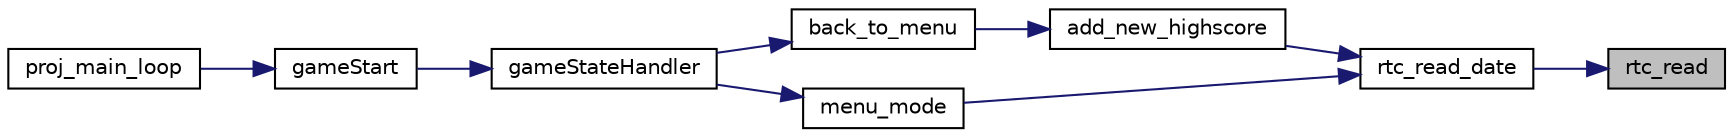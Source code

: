 digraph "rtc_read"
{
 // LATEX_PDF_SIZE
  edge [fontname="Helvetica",fontsize="10",labelfontname="Helvetica",labelfontsize="10"];
  node [fontname="Helvetica",fontsize="10",shape=record];
  rankdir="RL";
  Node1 [label="rtc_read",height=0.2,width=0.4,color="black", fillcolor="grey75", style="filled", fontcolor="black",tooltip="Reads from RTC_DATA_REG what is in port."];
  Node1 -> Node2 [dir="back",color="midnightblue",fontsize="10",style="solid",fontname="Helvetica"];
  Node2 [label="rtc_read_date",height=0.2,width=0.4,color="black", fillcolor="white", style="filled",URL="$rtc_8h.html#ae2d4030307cef7e5e87606f7e09be07b",tooltip="Subscribes interrupts to the RTC."];
  Node2 -> Node3 [dir="back",color="midnightblue",fontsize="10",style="solid",fontname="Helvetica"];
  Node3 [label="add_new_highscore",height=0.2,width=0.4,color="black", fillcolor="white", style="filled",URL="$highscores_8h.html#a036d2ad88dfbaa6c51569daff10640ca",tooltip="Add new highscore to highscores."];
  Node3 -> Node4 [dir="back",color="midnightblue",fontsize="10",style="solid",fontname="Helvetica"];
  Node4 [label="back_to_menu",height=0.2,width=0.4,color="black", fillcolor="white", style="filled",URL="$game_8h.html#ae7ed124302f000fe36828382c93950aa",tooltip="Go to main menu if button is pressed and save score if in Save Score mode."];
  Node4 -> Node5 [dir="back",color="midnightblue",fontsize="10",style="solid",fontname="Helvetica"];
  Node5 [label="gameStateHandler",height=0.2,width=0.4,color="black", fillcolor="white", style="filled",URL="$game_8h.html#a8df558a332b33b1b0be4f15a02438531",tooltip="Load letters,sentences and xpm's, set graphics mode and start game."];
  Node5 -> Node6 [dir="back",color="midnightblue",fontsize="10",style="solid",fontname="Helvetica"];
  Node6 [label="gameStart",height=0.2,width=0.4,color="black", fillcolor="white", style="filled",URL="$game_8h.html#aaaff4e132cd3b41673859b2b4ea1159f",tooltip="Load letters,sentences and xpm's, set graphics mode and start game."];
  Node6 -> Node7 [dir="back",color="midnightblue",fontsize="10",style="solid",fontname="Helvetica"];
  Node7 [label="proj_main_loop",height=0.2,width=0.4,color="black", fillcolor="white", style="filled",URL="$proj_8c.html#a2a16f651eccbd248e1ad3b3b924b143b",tooltip=" "];
  Node2 -> Node8 [dir="back",color="midnightblue",fontsize="10",style="solid",fontname="Helvetica"];
  Node8 [label="menu_mode",height=0.2,width=0.4,color="black", fillcolor="white", style="filled",URL="$game_8h.html#a384fd7bc5dd16b6f904889a9b44d0ca6",tooltip="Draw menu components, buttons and mouse and go to game modes if buttons are pressed."];
  Node8 -> Node5 [dir="back",color="midnightblue",fontsize="10",style="solid",fontname="Helvetica"];
}
